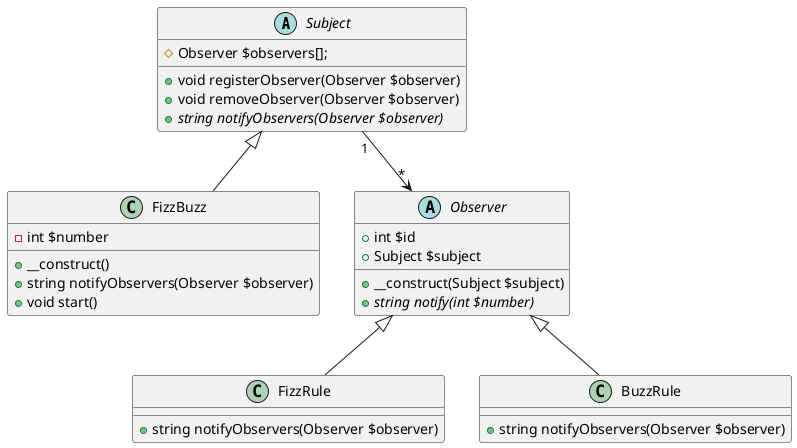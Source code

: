 @startuml

abstract class Subject {
  # Observer $observers[];
  + void registerObserver(Observer $observer)
  + void removeObserver(Observer $observer)
  + {abstract} string notifyObservers(Observer $observer)
}

class FizzBuzz {
  - int $number
  + __construct()
  + string notifyObservers(Observer $observer)
  + void start()
}

abstract class Observer {
  + int $id
  + Subject $subject
  + __construct(Subject $subject)
  + {abstract} string notify(int $number)
}

class FizzRule {
  + string notifyObservers(Observer $observer)
}

class BuzzRule {
  + string notifyObservers(Observer $observer)
}

Subject <|-- FizzBuzz
Observer <|-- FizzRule
Observer <|-- BuzzRule

Subject "1" --> "*" Observer

@enduml